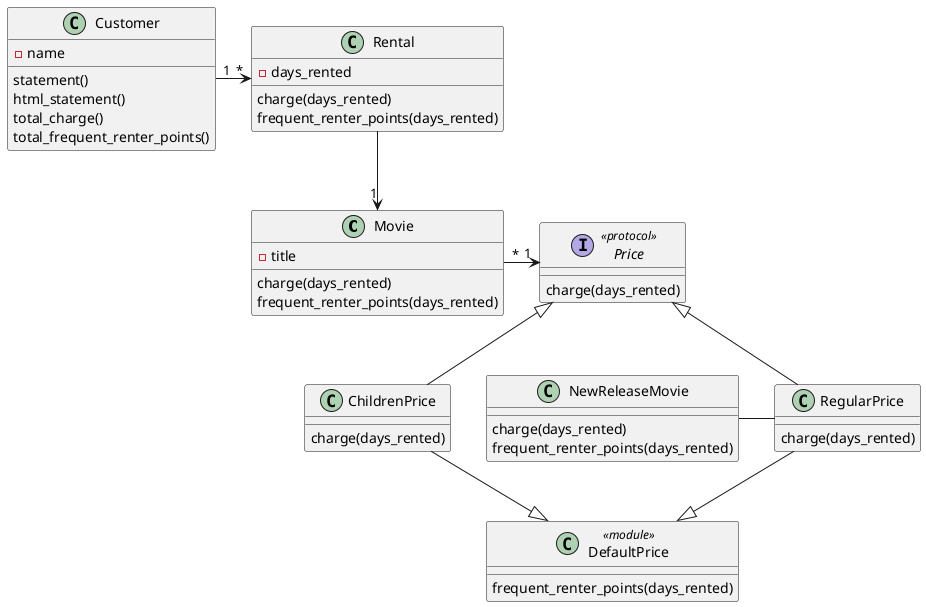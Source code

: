 @startuml

Movie "1"<-u- Rental
Rental "*"<-l- "1"Customer
Movie "*"-r->"1"Price
Price <|-d- ChildrenPrice
Price <|-d- RegularPrice
NewReleaseMovie -r- RegularPrice
DefaultPrice <|-u- RegularPrice
DefaultPrice <|-u- ChildrenPrice

class Movie {
- title
charge(days_rented)
frequent_renter_points(days_rented)
}

class Rental {
- days_rented
charge(days_rented)
frequent_renter_points(days_rented)
}

class Customer {
- name
statement()
html_statement()
total_charge()
total_frequent_renter_points()
}

interface Price<<protocol>> {
charge(days_rented)
}

class NewReleaseMovie {
charge(days_rented)
frequent_renter_points(days_rented)
}

class RegularPrice {
charge(days_rented)
}

class ChildrenPrice {
charge(days_rented)
}

class DefaultPrice<<module>> {
frequent_renter_points(days_rented)
}


@enduml